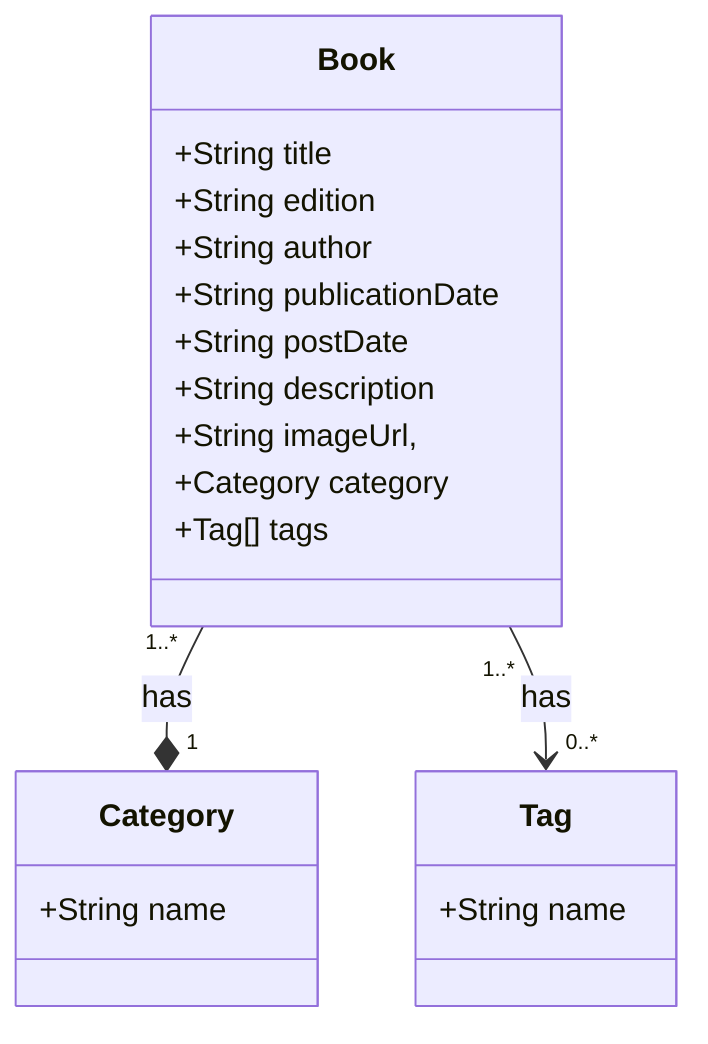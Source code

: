 classDiagram
    class Book {
        +String title
        +String edition
        +String author
        +String publicationDate
        +String postDate
        +String description
        +String imageUrl,
        +Category category
        +Tag[] tags
    }
    
    class Category {
        +String name
    }

    class Tag {
        +String name
    }

    Book "1..*" --* "1" Category : has
    Book "1..*" --> "0..*" Tag : has
